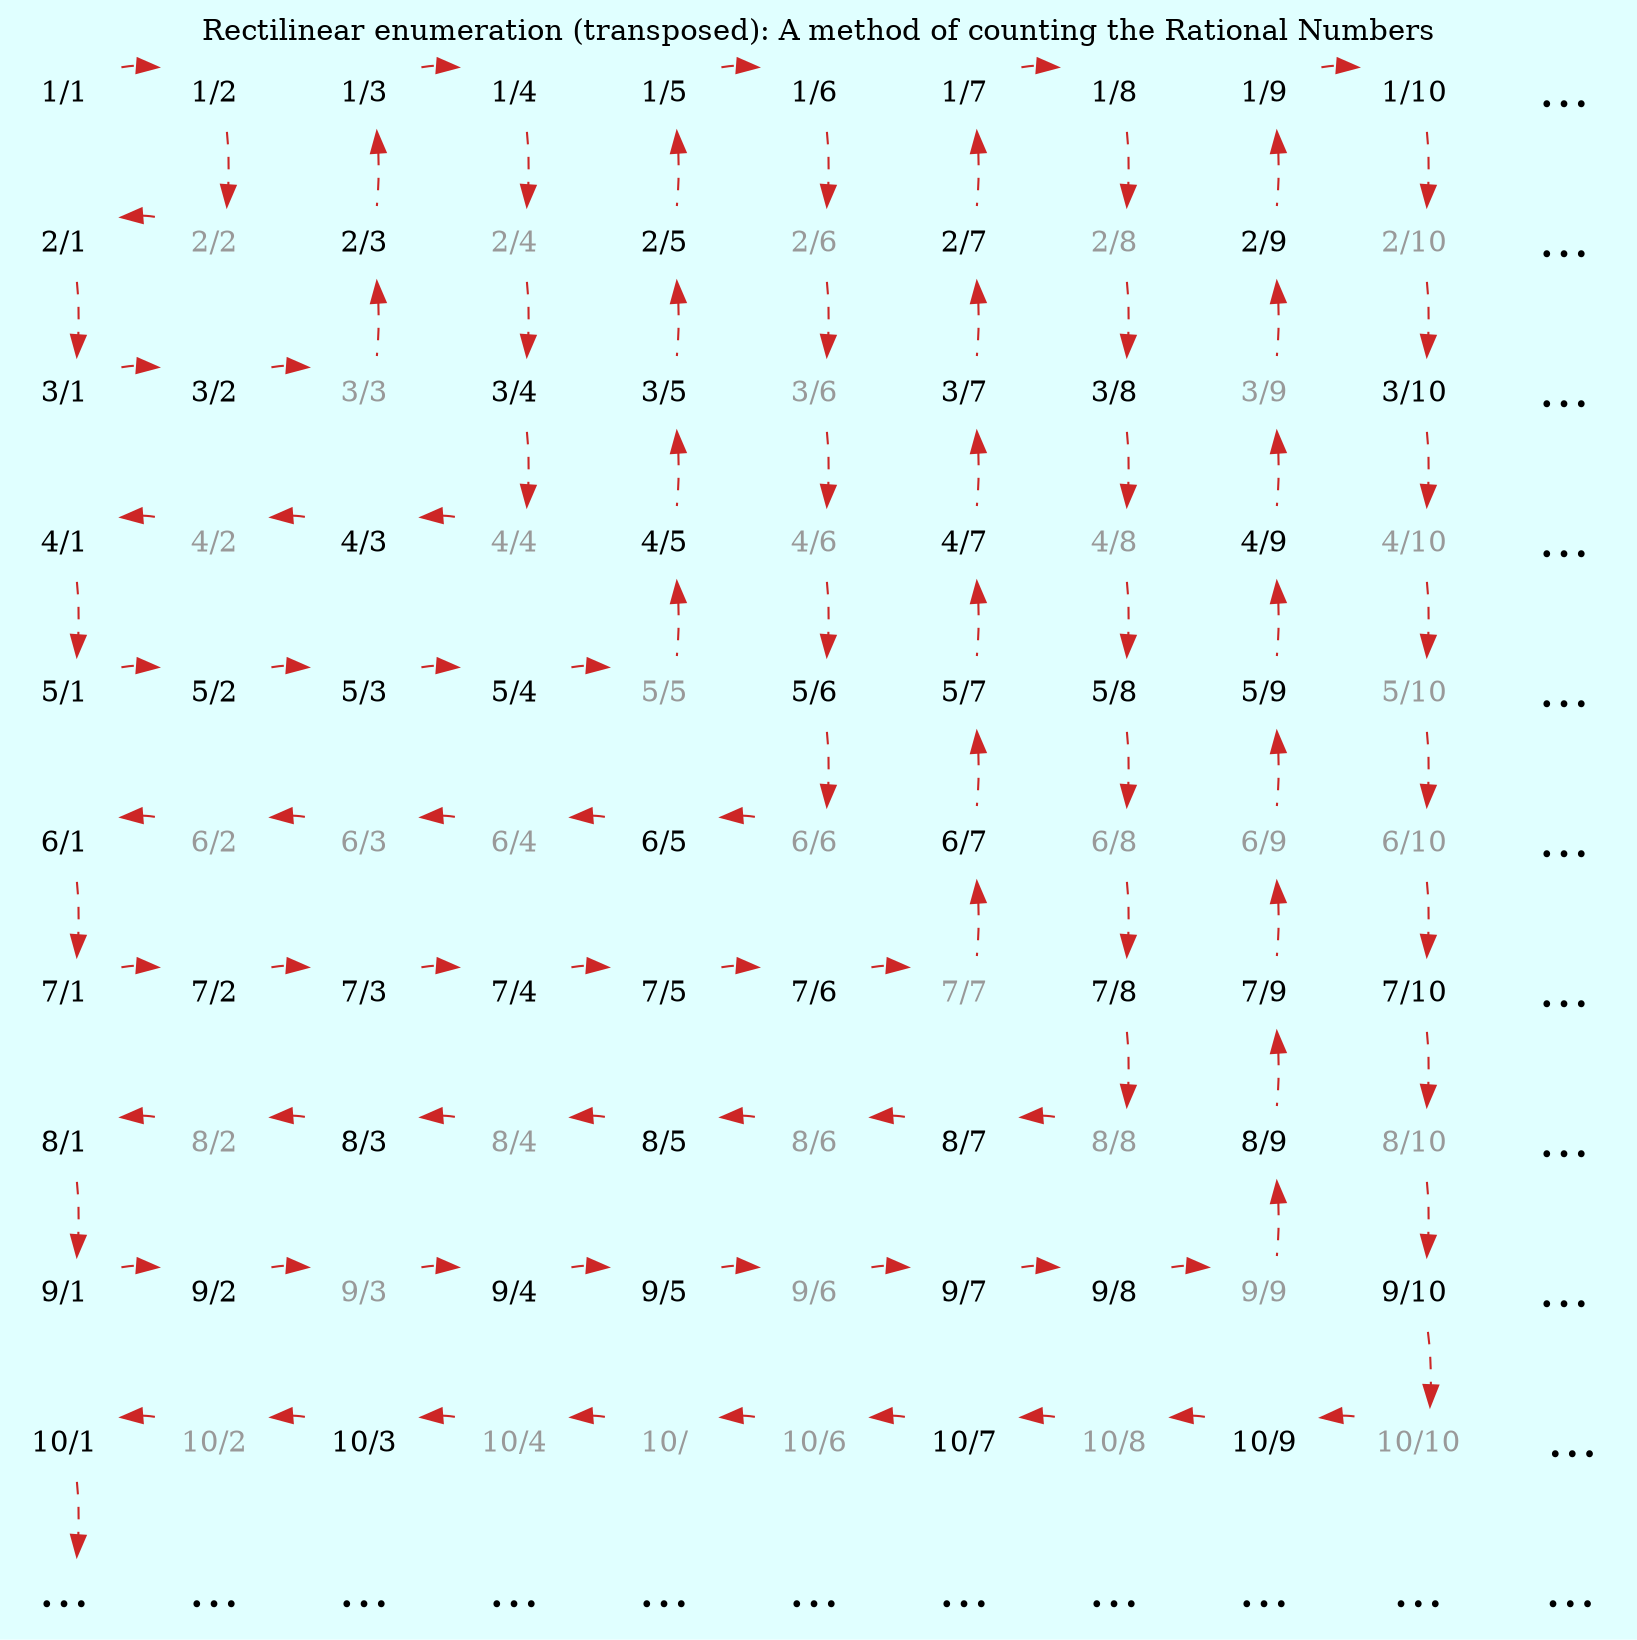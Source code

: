 digraph
{
    layout=dot
    label="Rectilinear enumeration (transposed): A method of counting the Rational Numbers"
    labelloc = "t"
    node [shape=plaintext]
    bgcolor=lightcyan
    edge [style=invis]

    placeholder_1_11 [label = "...", fontsize=25]
    placeholder_2_11 [label = "...", fontsize=25]
    placeholder_3_11 [label = "...", fontsize=25]
    placeholder_4_11 [label = "...", fontsize=25]
    placeholder_5_11 [label = "...", fontsize=25]
    placeholder_6_11 [label = "...", fontsize=25]
    placeholder_7_11 [label = "...", fontsize=25]
    placeholder_8_11 [label = "...", fontsize=25]
    placeholder_9_11 [label = "...", fontsize=25]
    placeholder_10_11 [label = "...", fontsize=25]
    placeholder_11_11 [label = "...", fontsize=25]
    placeholder_11_1 [label = "...", fontsize=25]
    placeholder_11_2 [label = "...", fontsize=25]
    placeholder_11_3 [label = "...", fontsize=25]
    placeholder_11_4 [label = "...", fontsize=25]
    placeholder_11_5 [label = "...", fontsize=25]
    placeholder_11_6 [label = "...", fontsize=25]
    placeholder_11_7 [label = "...", fontsize=25]
    placeholder_11_8 [label = "...", fontsize=25]
    placeholder_11_9 [label = "...", fontsize=25]
    placeholder_11_10 [label = "...", fontsize=25]

    // nodes for the composite (non-coprime) fractions
    composite_2_2 [label="2/2", fontcolor="gray60"]
    composite_2_4 [label="2/4", fontcolor="gray60"]
    composite_2_6 [label="2/6", fontcolor="gray60"]
    composite_2_8 [label="2/8", fontcolor="gray60"]
    composite_2_10 [label="2/10", fontcolor="gray60"]

    composite_3_3 [label="3/3", fontcolor="gray60"]
    composite_3_6 [label="3/6", fontcolor="gray60"]
    composite_3_9 [label="3/9", fontcolor="gray60"]

    composite_4_2 [label="4/2", fontcolor="gray60"]
    composite_4_4 [label="4/4", fontcolor="gray60"]
    composite_4_6 [label="4/6", fontcolor="gray60"]
    composite_4_8 [label="4/8", fontcolor="gray60"]
    composite_4_10 [label="4/10", fontcolor="gray60"]

    composite_5_5 [label="5/5", fontcolor="gray60"]
    composite_5_10 [label="5/10", fontcolor="gray60"]

    composite_6_2 [label="6/2", fontcolor="gray60"]
    composite_6_3 [label="6/3", fontcolor="gray60"]
    composite_6_4 [label="6/4", fontcolor="gray60"]
    composite_6_6 [label="6/6", fontcolor="gray60"]
    composite_6_8 [label="6/8", fontcolor="gray60"]
    composite_6_9 [label="6/9", fontcolor="gray60"]
    composite_6_10 [label="6/10", fontcolor="gray60"]

    composite_7_7 [label="7/7", fontcolor="gray60"]

    composite_8_2 [label="8/2", fontcolor="gray60"]
    composite_8_4 [label="8/4", fontcolor="gray60"]
    composite_8_6 [label="8/6", fontcolor="gray60"]
    composite_8_8 [label="8/8", fontcolor="gray60"]
    composite_8_10 [label="8/10", fontcolor="gray60"]

    composite_9_3 [label="9/3", fontcolor="gray60"]
    composite_9_6 [label="9/6", fontcolor="gray60"]
    composite_9_9 [label="9/9", fontcolor="gray60"]

    composite_10_2 [label="10/2", fontcolor="gray60"]
    composite_10_4 [label="10/4", fontcolor="gray60"]
    composite_10_5 [label="10/", fontcolor="gray60"]
    composite_10_6 [label="10/6", fontcolor="gray60"]
    composite_10_8 [label="10/8", fontcolor="gray60"]
    composite_10_10 [label="10/10", fontcolor="gray60"]

    // Define the grid columns
    "1/1" -> "2/1" -> "3/1" -> "4/1" -> "5/1" -> "6/1" -> "7/1" -> "8/1" -> "9/1" -> "10/1" -> placeholder_11_1
    "1/2" -> composite_2_2 -> "3/2" -> composite_4_2 -> "5/2" -> composite_6_2 -> "7/2" -> composite_8_2 -> "9/2" -> composite_10_2 -> placeholder_11_2
    "1/3" -> "2/3" -> composite_3_3 -> "4/3" -> "5/3" -> composite_6_3 -> "7/3" -> "8/3" -> composite_9_3 -> "10/3" -> placeholder_11_3
    "1/4" -> composite_2_4 -> "3/4" -> composite_4_4 -> "5/4" -> composite_6_4 -> "7/4" -> composite_8_4 -> "9/4" -> composite_10_4 -> placeholder_11_4
    "1/5" -> "2/5" -> "3/5" -> "4/5" -> composite_5_5 -> "6/5" -> "7/5" -> "8/5" -> "9/5" -> composite_10_5 -> placeholder_11_5
    "1/6" -> composite_2_6 -> composite_3_6 -> composite_4_6 -> "5/6" -> composite_6_6 -> "7/6" -> composite_8_6 -> composite_9_6 -> composite_10_6 -> placeholder_11_6
    "1/7" -> "2/7" -> "3/7" -> "4/7" -> "5/7" -> "6/7" -> composite_7_7 -> "8/7" -> "9/7" -> "10/7" -> placeholder_11_7
    "1/8" -> composite_2_8 -> "3/8" -> composite_4_8 -> "5/8" -> composite_6_8 -> "7/8" -> composite_8_8 -> "9/8" -> composite_10_8 -> placeholder_11_8
    "1/9" -> "2/9" -> composite_3_9 -> "4/9" -> "5/9" -> composite_6_9 -> "7/9" -> "8/9" -> composite_9_9 -> "10/9" -> placeholder_11_9
    "1/10" -> composite_2_10 -> "3/10" -> composite_4_10 -> composite_5_10 -> composite_6_10 -> "7/10" -> composite_8_10 -> "9/10" -> composite_10_10 -> placeholder_11_10
    placeholder_1_11 -> placeholder_2_11 -> placeholder_3_11 -> placeholder_4_11 -> placeholder_5_11 -> placeholder_6_11 -> placeholder_7_11 -> placeholder_8_11 -> placeholder_9_11 -> placeholder_10_11 -> placeholder_11_11

    // Define the grid rows
    rank=same {"1/1" -> "1/2" -> "1/3" -> "1/4" -> "1/5" -> "1/6" -> "1/7" -> "1/8" -> "1/9" -> "1/10" -> placeholder_1_11}
    rank=same {"2/1" -> composite_2_2 -> "2/3" -> composite_2_4 -> "2/5" -> composite_2_6 -> "2/7" -> composite_2_8 -> "2/9" -> composite_2_10 -> placeholder_2_11}
    rank=same {"3/1" -> "3/2" -> composite_3_3 -> "3/4" -> "3/5" -> composite_3_6 -> "3/7" -> "3/8" -> composite_3_9 -> "3/10" -> placeholder_3_11}
    rank=same {"4/1" -> composite_4_2 -> "4/3" -> composite_4_4 -> "4/5" -> composite_4_6 -> "4/7" -> composite_4_8 -> "4/9" -> composite_4_10 -> placeholder_4_11}
    rank=same {"5/1" -> "5/2" -> "5/3" -> "5/4" -> composite_5_5 -> "5/6" -> "5/7" -> "5/8" -> "5/9" -> composite_5_10 -> placeholder_5_11}
    rank=same {"6/1" -> composite_6_2 -> composite_6_3 -> composite_6_4 -> "6/5" -> composite_6_6 -> "6/7" -> composite_6_8 -> composite_6_9 -> composite_6_10 -> placeholder_6_11}
    rank=same {"7/1" -> "7/2" -> "7/3" -> "7/4" -> "7/5" -> "7/6" -> composite_7_7 -> "7/8" -> "7/9" -> "7/10" -> placeholder_7_11}
    rank=same {"8/1" -> composite_8_2 -> "8/3" -> composite_8_4 -> "8/5" -> composite_8_6 -> "8/7" -> composite_8_8 -> "8/9" -> composite_8_10 -> placeholder_8_11}
    rank=same {"9/1" -> "9/2" -> composite_9_3 -> "9/4" -> "9/5" -> composite_9_6 -> "9/7" -> "9/8" -> composite_9_9 -> "9/10" -> placeholder_9_11}
    rank=same {"10/1" -> composite_10_2 -> "10/3" -> composite_10_4 -> composite_10_5 -> composite_10_6 -> "10/7" -> composite_10_8 -> "10/9" -> composite_10_10 -> placeholder_10_11}
    rank=same {placeholder_11_1 -> placeholder_11_2 -> placeholder_11_3 -> placeholder_11_4 -> placeholder_11_5 -> placeholder_11_6 -> placeholder_11_7 -> placeholder_11_8 -> placeholder_11_9 -> placeholder_11_10 -> placeholder_11_11}

    // Define the enumeration path
    "1/1" -> "1/2" -> composite_2_2 [style=dashed, color=firebrick3]
    "2/1" -> composite_2_2 [style=dashed, color=firebrick3, dir=back]
    "2/1" -> "3/1" -> "3/2" -> composite_3_3 [style=dashed, color=firebrick3]
    "1/3" -> "2/3" -> composite_3_3 [style=dashed, color=firebrick3 dir=back]
    "1/3" -> "1/4" -> composite_2_4 -> "3/4" -> composite_4_4 [style=dashed, color=firebrick3]
    "4/1" -> composite_4_2 -> "4/3" -> composite_4_4 [style=dashed, color=firebrick3 dir=back]
    "4/1" -> "5/1" -> "5/2" -> "5/3" -> "5/4" -> composite_5_5 [style=dashed, color=firebrick3]
    "1/5" -> "2/5" -> "3/5" -> "4/5" -> composite_5_5 [style=dashed, color=firebrick3, dir=back]
    "1/5" -> "1/6" -> composite_2_6 -> composite_3_6 -> composite_4_6 -> "5/6" -> composite_6_6 [style=dashed, color=firebrick3]
    "6/1" -> composite_6_2 -> composite_6_3 -> composite_6_4 -> "6/5" -> composite_6_6 [style=dashed, color=firebrick3, dir=back]
    "6/1" -> "7/1" -> "7/2" -> "7/3" -> "7/4" -> "7/5" -> "7/6" -> composite_7_7 [style=dashed, color=firebrick3]
    "1/7" -> "2/7" -> "3/7" -> "4/7" -> "5/7" -> "6/7" -> composite_7_7 [style=dashed, color=firebrick3, dir=back]
    "1/7" -> "1/8" -> composite_2_8 -> "3/8" -> composite_4_8 -> "5/8" -> composite_6_8 -> "7/8" -> composite_8_8 [style=dashed, color=firebrick3]
    "8/1" -> composite_8_2 -> "8/3" -> composite_8_4 -> "8/5" -> composite_8_6 -> "8/7" -> composite_8_8 [style=dashed, color=firebrick3, dir=back]
    "8/1" -> "9/1" -> "9/2" -> composite_9_3 -> "9/4" -> "9/5" -> composite_9_6 -> "9/7" -> "9/8" -> composite_9_9 [style=dashed, color=firebrick3]
    "1/9" -> "2/9" -> composite_3_9 -> "4/9" -> "5/9" -> composite_6_9 -> "7/9" -> "8/9" -> composite_9_9 [style=dashed, color=firebrick3, dir=back]
    "1/9" -> "1/10" -> composite_2_10 -> "3/10" -> composite_4_10 -> composite_5_10 -> composite_6_10 -> "7/10" -> composite_8_10 -> "9/10" -> composite_10_10 [style=dashed, color=firebrick3]
    "10/1" -> composite_10_2 -> "10/3" -> composite_10_4 -> composite_10_5 -> composite_10_6 -> "10/7" -> composite_10_8 -> "10/9" -> composite_10_10 [style=dashed, color=firebrick3, dir=back]
    "10/1" -> placeholder_11_1 [style=dashed, color=firebrick3]
}
